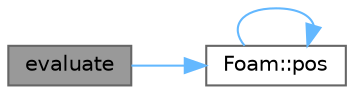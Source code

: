 digraph "evaluate"
{
 // LATEX_PDF_SIZE
  bgcolor="transparent";
  edge [fontname=Helvetica,fontsize=10,labelfontname=Helvetica,labelfontsize=10];
  node [fontname=Helvetica,fontsize=10,shape=box,height=0.2,width=0.4];
  rankdir="LR";
  Node1 [id="Node000001",label="evaluate",height=0.2,width=0.4,color="gray40", fillcolor="grey60", style="filled", fontcolor="black",tooltip=" "];
  Node1 -> Node2 [id="edge1_Node000001_Node000002",color="steelblue1",style="solid",tooltip=" "];
  Node2 [id="Node000002",label="Foam::pos",height=0.2,width=0.4,color="grey40", fillcolor="white", style="filled",URL="$namespaceFoam.html#a09a190b59f3d01b258bca0fa964a6212",tooltip=" "];
  Node2 -> Node2 [id="edge2_Node000002_Node000002",color="steelblue1",style="solid",tooltip=" "];
}
